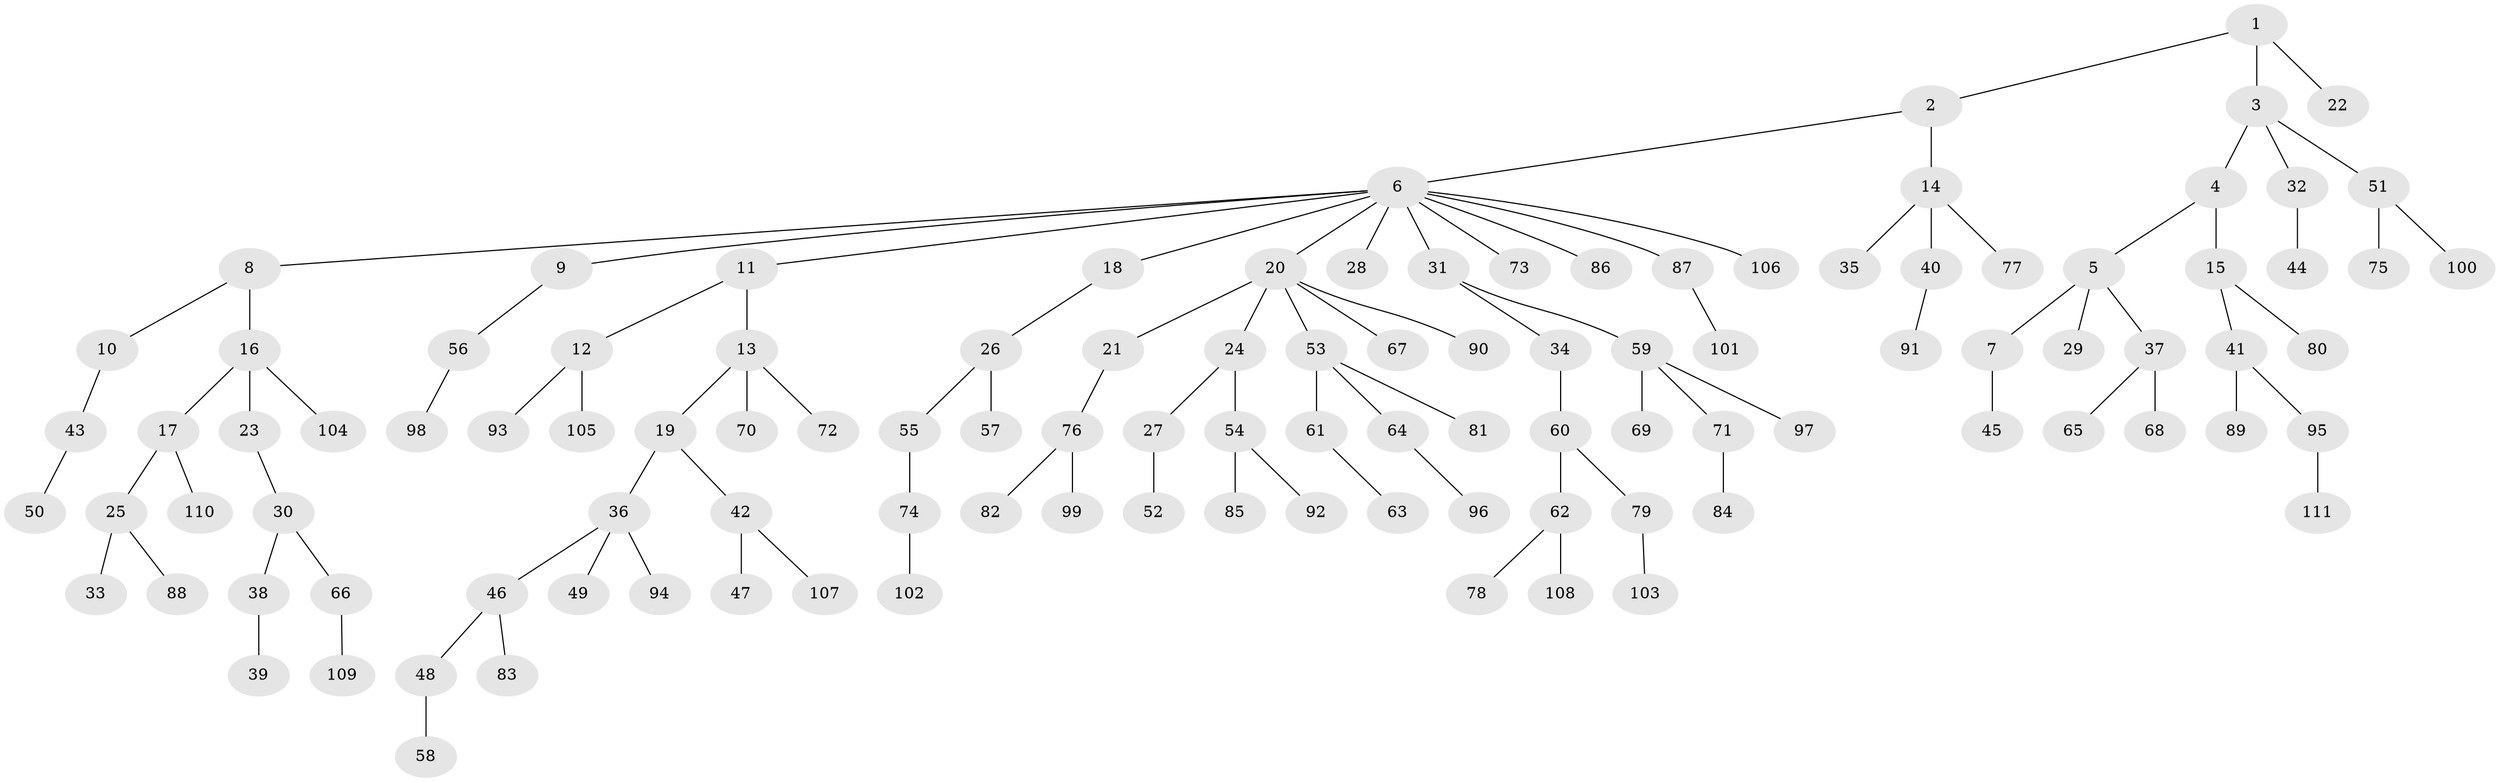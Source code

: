// coarse degree distribution, {3: 0.22058823529411764, 2: 0.2647058823529412, 5: 0.029411764705882353, 1: 0.47058823529411764, 11: 0.014705882352941176}
// Generated by graph-tools (version 1.1) at 2025/37/03/04/25 23:37:22]
// undirected, 111 vertices, 110 edges
graph export_dot {
  node [color=gray90,style=filled];
  1;
  2;
  3;
  4;
  5;
  6;
  7;
  8;
  9;
  10;
  11;
  12;
  13;
  14;
  15;
  16;
  17;
  18;
  19;
  20;
  21;
  22;
  23;
  24;
  25;
  26;
  27;
  28;
  29;
  30;
  31;
  32;
  33;
  34;
  35;
  36;
  37;
  38;
  39;
  40;
  41;
  42;
  43;
  44;
  45;
  46;
  47;
  48;
  49;
  50;
  51;
  52;
  53;
  54;
  55;
  56;
  57;
  58;
  59;
  60;
  61;
  62;
  63;
  64;
  65;
  66;
  67;
  68;
  69;
  70;
  71;
  72;
  73;
  74;
  75;
  76;
  77;
  78;
  79;
  80;
  81;
  82;
  83;
  84;
  85;
  86;
  87;
  88;
  89;
  90;
  91;
  92;
  93;
  94;
  95;
  96;
  97;
  98;
  99;
  100;
  101;
  102;
  103;
  104;
  105;
  106;
  107;
  108;
  109;
  110;
  111;
  1 -- 2;
  1 -- 3;
  1 -- 22;
  2 -- 6;
  2 -- 14;
  3 -- 4;
  3 -- 32;
  3 -- 51;
  4 -- 5;
  4 -- 15;
  5 -- 7;
  5 -- 29;
  5 -- 37;
  6 -- 8;
  6 -- 9;
  6 -- 11;
  6 -- 18;
  6 -- 20;
  6 -- 28;
  6 -- 31;
  6 -- 73;
  6 -- 86;
  6 -- 87;
  6 -- 106;
  7 -- 45;
  8 -- 10;
  8 -- 16;
  9 -- 56;
  10 -- 43;
  11 -- 12;
  11 -- 13;
  12 -- 93;
  12 -- 105;
  13 -- 19;
  13 -- 70;
  13 -- 72;
  14 -- 35;
  14 -- 40;
  14 -- 77;
  15 -- 41;
  15 -- 80;
  16 -- 17;
  16 -- 23;
  16 -- 104;
  17 -- 25;
  17 -- 110;
  18 -- 26;
  19 -- 36;
  19 -- 42;
  20 -- 21;
  20 -- 24;
  20 -- 53;
  20 -- 67;
  20 -- 90;
  21 -- 76;
  23 -- 30;
  24 -- 27;
  24 -- 54;
  25 -- 33;
  25 -- 88;
  26 -- 55;
  26 -- 57;
  27 -- 52;
  30 -- 38;
  30 -- 66;
  31 -- 34;
  31 -- 59;
  32 -- 44;
  34 -- 60;
  36 -- 46;
  36 -- 49;
  36 -- 94;
  37 -- 65;
  37 -- 68;
  38 -- 39;
  40 -- 91;
  41 -- 89;
  41 -- 95;
  42 -- 47;
  42 -- 107;
  43 -- 50;
  46 -- 48;
  46 -- 83;
  48 -- 58;
  51 -- 75;
  51 -- 100;
  53 -- 61;
  53 -- 64;
  53 -- 81;
  54 -- 85;
  54 -- 92;
  55 -- 74;
  56 -- 98;
  59 -- 69;
  59 -- 71;
  59 -- 97;
  60 -- 62;
  60 -- 79;
  61 -- 63;
  62 -- 78;
  62 -- 108;
  64 -- 96;
  66 -- 109;
  71 -- 84;
  74 -- 102;
  76 -- 82;
  76 -- 99;
  79 -- 103;
  87 -- 101;
  95 -- 111;
}
